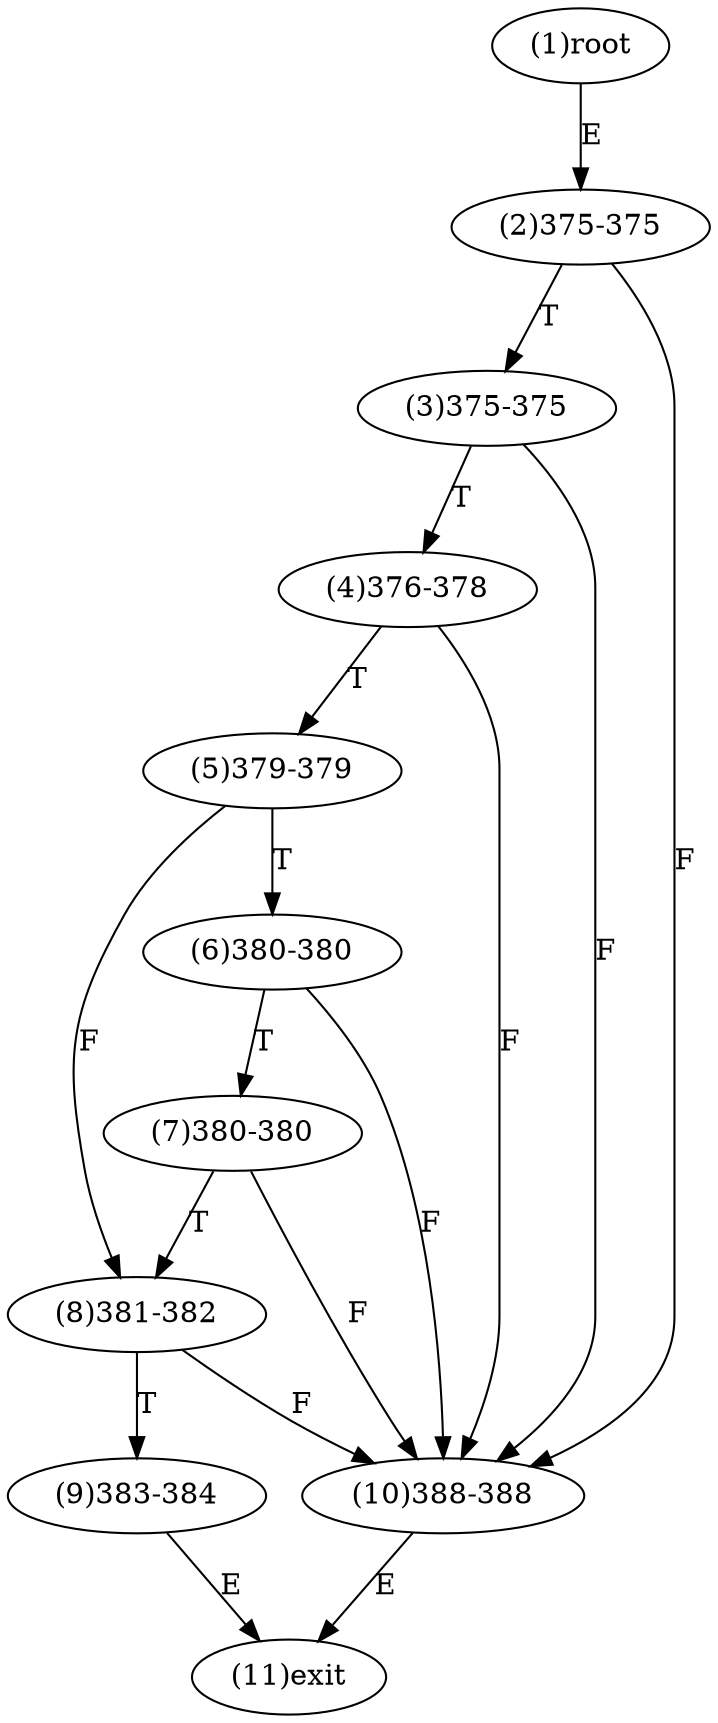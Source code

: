 digraph "" { 
1[ label="(1)root"];
2[ label="(2)375-375"];
3[ label="(3)375-375"];
4[ label="(4)376-378"];
5[ label="(5)379-379"];
6[ label="(6)380-380"];
7[ label="(7)380-380"];
8[ label="(8)381-382"];
9[ label="(9)383-384"];
10[ label="(10)388-388"];
11[ label="(11)exit"];
1->2[ label="E"];
2->10[ label="F"];
2->3[ label="T"];
3->10[ label="F"];
3->4[ label="T"];
4->10[ label="F"];
4->5[ label="T"];
5->8[ label="F"];
5->6[ label="T"];
6->10[ label="F"];
6->7[ label="T"];
7->10[ label="F"];
7->8[ label="T"];
8->10[ label="F"];
8->9[ label="T"];
9->11[ label="E"];
10->11[ label="E"];
}